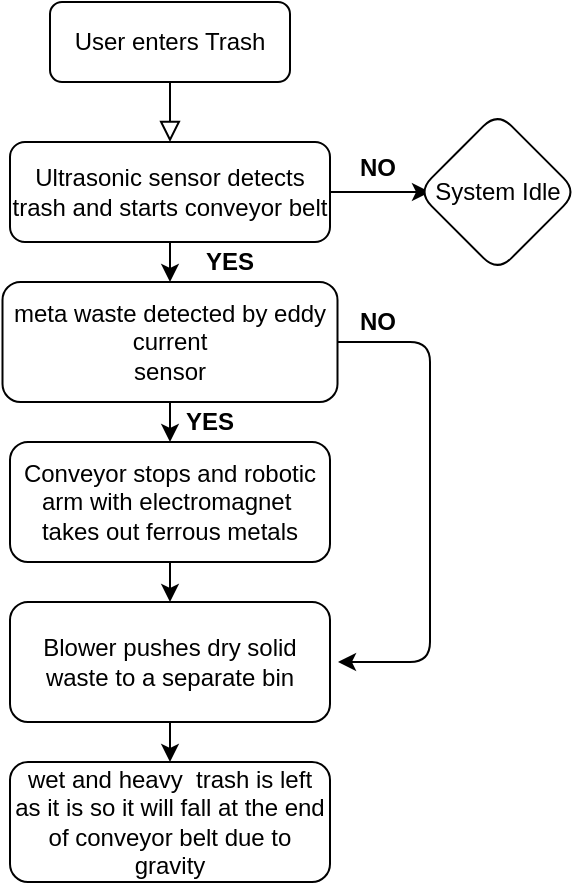 <mxfile version="13.7.5" type="github">
  <diagram id="C5RBs43oDa-KdzZeNtuy" name="Page-1">
    <mxGraphModel dx="899" dy="481" grid="1" gridSize="10" guides="1" tooltips="1" connect="1" arrows="1" fold="1" page="1" pageScale="1" pageWidth="827" pageHeight="1169" math="0" shadow="0">
      <root>
        <mxCell id="WIyWlLk6GJQsqaUBKTNV-0" />
        <mxCell id="WIyWlLk6GJQsqaUBKTNV-1" parent="WIyWlLk6GJQsqaUBKTNV-0" />
        <mxCell id="WIyWlLk6GJQsqaUBKTNV-2" value="" style="rounded=0;html=1;jettySize=auto;orthogonalLoop=1;fontSize=11;endArrow=block;endFill=0;endSize=8;strokeWidth=1;shadow=0;labelBackgroundColor=none;edgeStyle=orthogonalEdgeStyle;entryX=0.5;entryY=0;entryDx=0;entryDy=0;" parent="WIyWlLk6GJQsqaUBKTNV-1" source="WIyWlLk6GJQsqaUBKTNV-3" target="c1uK9i9pC-8xZbUMP80n-2" edge="1">
          <mxGeometry relative="1" as="geometry">
            <mxPoint x="350" y="70" as="targetPoint" />
            <Array as="points">
              <mxPoint x="350" y="60" />
              <mxPoint x="350" y="60" />
            </Array>
          </mxGeometry>
        </mxCell>
        <mxCell id="WIyWlLk6GJQsqaUBKTNV-3" value="User enters Trash" style="rounded=1;whiteSpace=wrap;html=1;fontSize=12;glass=0;strokeWidth=1;shadow=0;" parent="WIyWlLk6GJQsqaUBKTNV-1" vertex="1">
          <mxGeometry x="290" y="10" width="120" height="40" as="geometry" />
        </mxCell>
        <mxCell id="c1uK9i9pC-8xZbUMP80n-2" value="Ultrasonic sensor detects trash and starts conveyor belt" style="rounded=1;whiteSpace=wrap;html=1;" vertex="1" parent="WIyWlLk6GJQsqaUBKTNV-1">
          <mxGeometry x="270" y="80" width="160" height="50" as="geometry" />
        </mxCell>
        <mxCell id="c1uK9i9pC-8xZbUMP80n-5" value="" style="endArrow=classic;html=1;exitX=0.5;exitY=1;exitDx=0;exitDy=0;entryX=0.5;entryY=0;entryDx=0;entryDy=0;" edge="1" parent="WIyWlLk6GJQsqaUBKTNV-1" source="c1uK9i9pC-8xZbUMP80n-2">
          <mxGeometry width="50" height="50" relative="1" as="geometry">
            <mxPoint x="390" y="190" as="sourcePoint" />
            <mxPoint x="350" y="150" as="targetPoint" />
          </mxGeometry>
        </mxCell>
        <mxCell id="c1uK9i9pC-8xZbUMP80n-6" value="meta waste detected by eddy current&lt;br&gt;sensor" style="rectangle;whiteSpace=wrap;html=1;rounded=1;" vertex="1" parent="WIyWlLk6GJQsqaUBKTNV-1">
          <mxGeometry x="266.25" y="150" width="167.5" height="60" as="geometry" />
        </mxCell>
        <mxCell id="c1uK9i9pC-8xZbUMP80n-10" value="Conveyor stops and robotic arm with electromagnet&amp;nbsp; takes out ferrous metals" style="rounded=1;whiteSpace=wrap;html=1;" vertex="1" parent="WIyWlLk6GJQsqaUBKTNV-1">
          <mxGeometry x="270" y="230" width="160" height="60" as="geometry" />
        </mxCell>
        <mxCell id="c1uK9i9pC-8xZbUMP80n-11" value="" style="endArrow=classic;html=1;exitX=0.5;exitY=1;exitDx=0;exitDy=0;entryX=0.5;entryY=0;entryDx=0;entryDy=0;" edge="1" parent="WIyWlLk6GJQsqaUBKTNV-1" source="c1uK9i9pC-8xZbUMP80n-6" target="c1uK9i9pC-8xZbUMP80n-10">
          <mxGeometry width="50" height="50" relative="1" as="geometry">
            <mxPoint x="390" y="170" as="sourcePoint" />
            <mxPoint x="440" y="120" as="targetPoint" />
          </mxGeometry>
        </mxCell>
        <mxCell id="c1uK9i9pC-8xZbUMP80n-12" value="" style="endArrow=classic;html=1;exitX=1;exitY=0.5;exitDx=0;exitDy=0;" edge="1" parent="WIyWlLk6GJQsqaUBKTNV-1" source="c1uK9i9pC-8xZbUMP80n-6">
          <mxGeometry width="50" height="50" relative="1" as="geometry">
            <mxPoint x="390" y="170" as="sourcePoint" />
            <mxPoint x="434" y="340" as="targetPoint" />
            <Array as="points">
              <mxPoint x="480" y="180" />
              <mxPoint x="480" y="340" />
            </Array>
          </mxGeometry>
        </mxCell>
        <mxCell id="c1uK9i9pC-8xZbUMP80n-14" value="Blower pushes dry solid waste to a separate bin" style="rounded=1;whiteSpace=wrap;html=1;" vertex="1" parent="WIyWlLk6GJQsqaUBKTNV-1">
          <mxGeometry x="270" y="310" width="160" height="60" as="geometry" />
        </mxCell>
        <mxCell id="c1uK9i9pC-8xZbUMP80n-15" value="wet and heavy&amp;nbsp; trash is left as it is so it will fall at the end of conveyor belt due to gravity" style="rounded=1;whiteSpace=wrap;html=1;" vertex="1" parent="WIyWlLk6GJQsqaUBKTNV-1">
          <mxGeometry x="270" y="390" width="160" height="60" as="geometry" />
        </mxCell>
        <mxCell id="c1uK9i9pC-8xZbUMP80n-16" value="" style="endArrow=classic;html=1;exitX=0.5;exitY=1;exitDx=0;exitDy=0;entryX=0.5;entryY=0;entryDx=0;entryDy=0;" edge="1" parent="WIyWlLk6GJQsqaUBKTNV-1" source="c1uK9i9pC-8xZbUMP80n-10" target="c1uK9i9pC-8xZbUMP80n-14">
          <mxGeometry width="50" height="50" relative="1" as="geometry">
            <mxPoint x="390" y="350" as="sourcePoint" />
            <mxPoint x="440" y="300" as="targetPoint" />
          </mxGeometry>
        </mxCell>
        <mxCell id="c1uK9i9pC-8xZbUMP80n-17" value="" style="endArrow=classic;html=1;exitX=0.5;exitY=1;exitDx=0;exitDy=0;entryX=0.5;entryY=0;entryDx=0;entryDy=0;" edge="1" parent="WIyWlLk6GJQsqaUBKTNV-1" source="c1uK9i9pC-8xZbUMP80n-14" target="c1uK9i9pC-8xZbUMP80n-15">
          <mxGeometry width="50" height="50" relative="1" as="geometry">
            <mxPoint x="360" y="300" as="sourcePoint" />
            <mxPoint x="360" y="320" as="targetPoint" />
          </mxGeometry>
        </mxCell>
        <mxCell id="c1uK9i9pC-8xZbUMP80n-18" value="&lt;b&gt;NO&lt;/b&gt;" style="text;html=1;strokeColor=none;fillColor=none;align=center;verticalAlign=middle;whiteSpace=wrap;rounded=0;" vertex="1" parent="WIyWlLk6GJQsqaUBKTNV-1">
          <mxGeometry x="433.75" y="160" width="40" height="20" as="geometry" />
        </mxCell>
        <mxCell id="c1uK9i9pC-8xZbUMP80n-19" value="&lt;b&gt;YES&lt;/b&gt;" style="text;html=1;strokeColor=none;fillColor=none;align=center;verticalAlign=middle;whiteSpace=wrap;rounded=0;" vertex="1" parent="WIyWlLk6GJQsqaUBKTNV-1">
          <mxGeometry x="350" y="210" width="40" height="20" as="geometry" />
        </mxCell>
        <mxCell id="c1uK9i9pC-8xZbUMP80n-20" value="" style="endArrow=classic;html=1;exitX=1;exitY=0.5;exitDx=0;exitDy=0;" edge="1" parent="WIyWlLk6GJQsqaUBKTNV-1" source="c1uK9i9pC-8xZbUMP80n-2">
          <mxGeometry width="50" height="50" relative="1" as="geometry">
            <mxPoint x="390" y="260" as="sourcePoint" />
            <mxPoint x="480" y="105" as="targetPoint" />
          </mxGeometry>
        </mxCell>
        <mxCell id="c1uK9i9pC-8xZbUMP80n-21" value="System Idle" style="rhombus;whiteSpace=wrap;html=1;rounded=1;" vertex="1" parent="WIyWlLk6GJQsqaUBKTNV-1">
          <mxGeometry x="473.75" y="65" width="80" height="80" as="geometry" />
        </mxCell>
        <mxCell id="c1uK9i9pC-8xZbUMP80n-22" value="&lt;b&gt;YES&lt;/b&gt;" style="text;html=1;strokeColor=none;fillColor=none;align=center;verticalAlign=middle;whiteSpace=wrap;rounded=0;" vertex="1" parent="WIyWlLk6GJQsqaUBKTNV-1">
          <mxGeometry x="360" y="130" width="40" height="20" as="geometry" />
        </mxCell>
        <mxCell id="c1uK9i9pC-8xZbUMP80n-23" value="&lt;b&gt;NO&lt;/b&gt;" style="text;html=1;strokeColor=none;fillColor=none;align=center;verticalAlign=middle;whiteSpace=wrap;rounded=0;" vertex="1" parent="WIyWlLk6GJQsqaUBKTNV-1">
          <mxGeometry x="433.75" y="83" width="40" height="20" as="geometry" />
        </mxCell>
      </root>
    </mxGraphModel>
  </diagram>
</mxfile>
